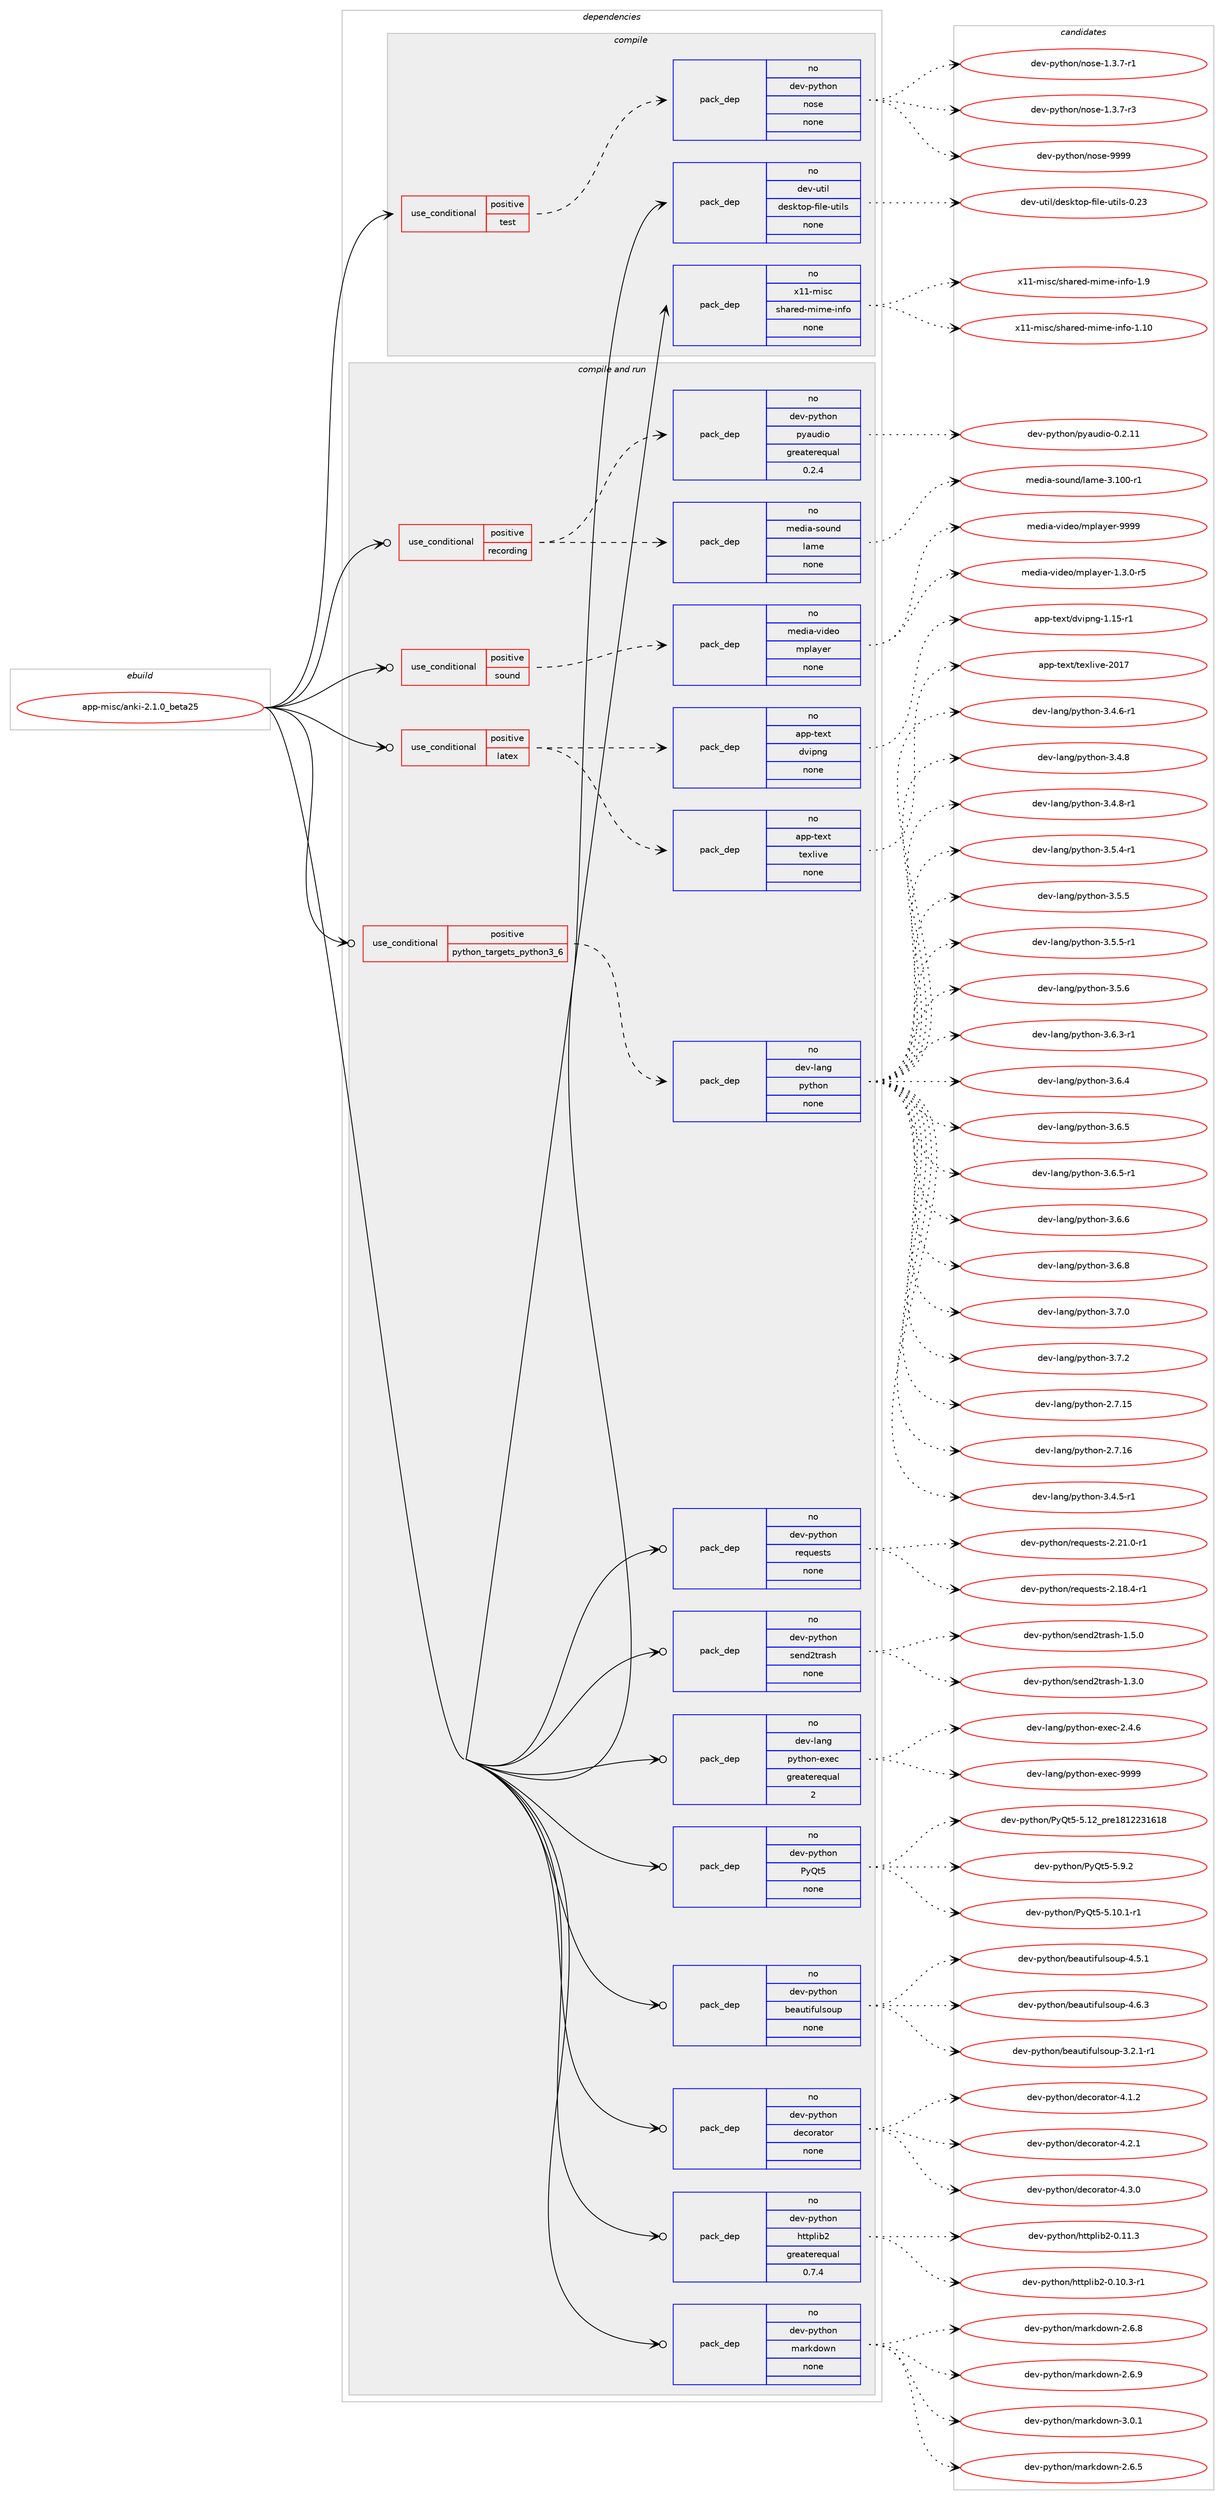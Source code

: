 digraph prolog {

# *************
# Graph options
# *************

newrank=true;
concentrate=true;
compound=true;
graph [rankdir=LR,fontname=Helvetica,fontsize=10,ranksep=1.5];#, ranksep=2.5, nodesep=0.2];
edge  [arrowhead=vee];
node  [fontname=Helvetica,fontsize=10];

# **********
# The ebuild
# **********

subgraph cluster_leftcol {
color=gray;
rank=same;
label=<<i>ebuild</i>>;
id [label="app-misc/anki-2.1.0_beta25", color=red, width=4, href="../app-misc/anki-2.1.0_beta25.svg"];
}

# ****************
# The dependencies
# ****************

subgraph cluster_midcol {
color=gray;
label=<<i>dependencies</i>>;
subgraph cluster_compile {
fillcolor="#eeeeee";
style=filled;
label=<<i>compile</i>>;
subgraph cond353098 {
dependency1297877 [label=<<TABLE BORDER="0" CELLBORDER="1" CELLSPACING="0" CELLPADDING="4"><TR><TD ROWSPAN="3" CELLPADDING="10">use_conditional</TD></TR><TR><TD>positive</TD></TR><TR><TD>test</TD></TR></TABLE>>, shape=none, color=red];
subgraph pack924592 {
dependency1297878 [label=<<TABLE BORDER="0" CELLBORDER="1" CELLSPACING="0" CELLPADDING="4" WIDTH="220"><TR><TD ROWSPAN="6" CELLPADDING="30">pack_dep</TD></TR><TR><TD WIDTH="110">no</TD></TR><TR><TD>dev-python</TD></TR><TR><TD>nose</TD></TR><TR><TD>none</TD></TR><TR><TD></TD></TR></TABLE>>, shape=none, color=blue];
}
dependency1297877:e -> dependency1297878:w [weight=20,style="dashed",arrowhead="vee"];
}
id:e -> dependency1297877:w [weight=20,style="solid",arrowhead="vee"];
subgraph pack924593 {
dependency1297879 [label=<<TABLE BORDER="0" CELLBORDER="1" CELLSPACING="0" CELLPADDING="4" WIDTH="220"><TR><TD ROWSPAN="6" CELLPADDING="30">pack_dep</TD></TR><TR><TD WIDTH="110">no</TD></TR><TR><TD>dev-util</TD></TR><TR><TD>desktop-file-utils</TD></TR><TR><TD>none</TD></TR><TR><TD></TD></TR></TABLE>>, shape=none, color=blue];
}
id:e -> dependency1297879:w [weight=20,style="solid",arrowhead="vee"];
subgraph pack924594 {
dependency1297880 [label=<<TABLE BORDER="0" CELLBORDER="1" CELLSPACING="0" CELLPADDING="4" WIDTH="220"><TR><TD ROWSPAN="6" CELLPADDING="30">pack_dep</TD></TR><TR><TD WIDTH="110">no</TD></TR><TR><TD>x11-misc</TD></TR><TR><TD>shared-mime-info</TD></TR><TR><TD>none</TD></TR><TR><TD></TD></TR></TABLE>>, shape=none, color=blue];
}
id:e -> dependency1297880:w [weight=20,style="solid",arrowhead="vee"];
}
subgraph cluster_compileandrun {
fillcolor="#eeeeee";
style=filled;
label=<<i>compile and run</i>>;
subgraph cond353099 {
dependency1297881 [label=<<TABLE BORDER="0" CELLBORDER="1" CELLSPACING="0" CELLPADDING="4"><TR><TD ROWSPAN="3" CELLPADDING="10">use_conditional</TD></TR><TR><TD>positive</TD></TR><TR><TD>latex</TD></TR></TABLE>>, shape=none, color=red];
subgraph pack924595 {
dependency1297882 [label=<<TABLE BORDER="0" CELLBORDER="1" CELLSPACING="0" CELLPADDING="4" WIDTH="220"><TR><TD ROWSPAN="6" CELLPADDING="30">pack_dep</TD></TR><TR><TD WIDTH="110">no</TD></TR><TR><TD>app-text</TD></TR><TR><TD>texlive</TD></TR><TR><TD>none</TD></TR><TR><TD></TD></TR></TABLE>>, shape=none, color=blue];
}
dependency1297881:e -> dependency1297882:w [weight=20,style="dashed",arrowhead="vee"];
subgraph pack924596 {
dependency1297883 [label=<<TABLE BORDER="0" CELLBORDER="1" CELLSPACING="0" CELLPADDING="4" WIDTH="220"><TR><TD ROWSPAN="6" CELLPADDING="30">pack_dep</TD></TR><TR><TD WIDTH="110">no</TD></TR><TR><TD>app-text</TD></TR><TR><TD>dvipng</TD></TR><TR><TD>none</TD></TR><TR><TD></TD></TR></TABLE>>, shape=none, color=blue];
}
dependency1297881:e -> dependency1297883:w [weight=20,style="dashed",arrowhead="vee"];
}
id:e -> dependency1297881:w [weight=20,style="solid",arrowhead="odotvee"];
subgraph cond353100 {
dependency1297884 [label=<<TABLE BORDER="0" CELLBORDER="1" CELLSPACING="0" CELLPADDING="4"><TR><TD ROWSPAN="3" CELLPADDING="10">use_conditional</TD></TR><TR><TD>positive</TD></TR><TR><TD>python_targets_python3_6</TD></TR></TABLE>>, shape=none, color=red];
subgraph pack924597 {
dependency1297885 [label=<<TABLE BORDER="0" CELLBORDER="1" CELLSPACING="0" CELLPADDING="4" WIDTH="220"><TR><TD ROWSPAN="6" CELLPADDING="30">pack_dep</TD></TR><TR><TD WIDTH="110">no</TD></TR><TR><TD>dev-lang</TD></TR><TR><TD>python</TD></TR><TR><TD>none</TD></TR><TR><TD></TD></TR></TABLE>>, shape=none, color=blue];
}
dependency1297884:e -> dependency1297885:w [weight=20,style="dashed",arrowhead="vee"];
}
id:e -> dependency1297884:w [weight=20,style="solid",arrowhead="odotvee"];
subgraph cond353101 {
dependency1297886 [label=<<TABLE BORDER="0" CELLBORDER="1" CELLSPACING="0" CELLPADDING="4"><TR><TD ROWSPAN="3" CELLPADDING="10">use_conditional</TD></TR><TR><TD>positive</TD></TR><TR><TD>recording</TD></TR></TABLE>>, shape=none, color=red];
subgraph pack924598 {
dependency1297887 [label=<<TABLE BORDER="0" CELLBORDER="1" CELLSPACING="0" CELLPADDING="4" WIDTH="220"><TR><TD ROWSPAN="6" CELLPADDING="30">pack_dep</TD></TR><TR><TD WIDTH="110">no</TD></TR><TR><TD>media-sound</TD></TR><TR><TD>lame</TD></TR><TR><TD>none</TD></TR><TR><TD></TD></TR></TABLE>>, shape=none, color=blue];
}
dependency1297886:e -> dependency1297887:w [weight=20,style="dashed",arrowhead="vee"];
subgraph pack924599 {
dependency1297888 [label=<<TABLE BORDER="0" CELLBORDER="1" CELLSPACING="0" CELLPADDING="4" WIDTH="220"><TR><TD ROWSPAN="6" CELLPADDING="30">pack_dep</TD></TR><TR><TD WIDTH="110">no</TD></TR><TR><TD>dev-python</TD></TR><TR><TD>pyaudio</TD></TR><TR><TD>greaterequal</TD></TR><TR><TD>0.2.4</TD></TR></TABLE>>, shape=none, color=blue];
}
dependency1297886:e -> dependency1297888:w [weight=20,style="dashed",arrowhead="vee"];
}
id:e -> dependency1297886:w [weight=20,style="solid",arrowhead="odotvee"];
subgraph cond353102 {
dependency1297889 [label=<<TABLE BORDER="0" CELLBORDER="1" CELLSPACING="0" CELLPADDING="4"><TR><TD ROWSPAN="3" CELLPADDING="10">use_conditional</TD></TR><TR><TD>positive</TD></TR><TR><TD>sound</TD></TR></TABLE>>, shape=none, color=red];
subgraph pack924600 {
dependency1297890 [label=<<TABLE BORDER="0" CELLBORDER="1" CELLSPACING="0" CELLPADDING="4" WIDTH="220"><TR><TD ROWSPAN="6" CELLPADDING="30">pack_dep</TD></TR><TR><TD WIDTH="110">no</TD></TR><TR><TD>media-video</TD></TR><TR><TD>mplayer</TD></TR><TR><TD>none</TD></TR><TR><TD></TD></TR></TABLE>>, shape=none, color=blue];
}
dependency1297889:e -> dependency1297890:w [weight=20,style="dashed",arrowhead="vee"];
}
id:e -> dependency1297889:w [weight=20,style="solid",arrowhead="odotvee"];
subgraph pack924601 {
dependency1297891 [label=<<TABLE BORDER="0" CELLBORDER="1" CELLSPACING="0" CELLPADDING="4" WIDTH="220"><TR><TD ROWSPAN="6" CELLPADDING="30">pack_dep</TD></TR><TR><TD WIDTH="110">no</TD></TR><TR><TD>dev-lang</TD></TR><TR><TD>python-exec</TD></TR><TR><TD>greaterequal</TD></TR><TR><TD>2</TD></TR></TABLE>>, shape=none, color=blue];
}
id:e -> dependency1297891:w [weight=20,style="solid",arrowhead="odotvee"];
subgraph pack924602 {
dependency1297892 [label=<<TABLE BORDER="0" CELLBORDER="1" CELLSPACING="0" CELLPADDING="4" WIDTH="220"><TR><TD ROWSPAN="6" CELLPADDING="30">pack_dep</TD></TR><TR><TD WIDTH="110">no</TD></TR><TR><TD>dev-python</TD></TR><TR><TD>PyQt5</TD></TR><TR><TD>none</TD></TR><TR><TD></TD></TR></TABLE>>, shape=none, color=blue];
}
id:e -> dependency1297892:w [weight=20,style="solid",arrowhead="odotvee"];
subgraph pack924603 {
dependency1297893 [label=<<TABLE BORDER="0" CELLBORDER="1" CELLSPACING="0" CELLPADDING="4" WIDTH="220"><TR><TD ROWSPAN="6" CELLPADDING="30">pack_dep</TD></TR><TR><TD WIDTH="110">no</TD></TR><TR><TD>dev-python</TD></TR><TR><TD>beautifulsoup</TD></TR><TR><TD>none</TD></TR><TR><TD></TD></TR></TABLE>>, shape=none, color=blue];
}
id:e -> dependency1297893:w [weight=20,style="solid",arrowhead="odotvee"];
subgraph pack924604 {
dependency1297894 [label=<<TABLE BORDER="0" CELLBORDER="1" CELLSPACING="0" CELLPADDING="4" WIDTH="220"><TR><TD ROWSPAN="6" CELLPADDING="30">pack_dep</TD></TR><TR><TD WIDTH="110">no</TD></TR><TR><TD>dev-python</TD></TR><TR><TD>decorator</TD></TR><TR><TD>none</TD></TR><TR><TD></TD></TR></TABLE>>, shape=none, color=blue];
}
id:e -> dependency1297894:w [weight=20,style="solid",arrowhead="odotvee"];
subgraph pack924605 {
dependency1297895 [label=<<TABLE BORDER="0" CELLBORDER="1" CELLSPACING="0" CELLPADDING="4" WIDTH="220"><TR><TD ROWSPAN="6" CELLPADDING="30">pack_dep</TD></TR><TR><TD WIDTH="110">no</TD></TR><TR><TD>dev-python</TD></TR><TR><TD>httplib2</TD></TR><TR><TD>greaterequal</TD></TR><TR><TD>0.7.4</TD></TR></TABLE>>, shape=none, color=blue];
}
id:e -> dependency1297895:w [weight=20,style="solid",arrowhead="odotvee"];
subgraph pack924606 {
dependency1297896 [label=<<TABLE BORDER="0" CELLBORDER="1" CELLSPACING="0" CELLPADDING="4" WIDTH="220"><TR><TD ROWSPAN="6" CELLPADDING="30">pack_dep</TD></TR><TR><TD WIDTH="110">no</TD></TR><TR><TD>dev-python</TD></TR><TR><TD>markdown</TD></TR><TR><TD>none</TD></TR><TR><TD></TD></TR></TABLE>>, shape=none, color=blue];
}
id:e -> dependency1297896:w [weight=20,style="solid",arrowhead="odotvee"];
subgraph pack924607 {
dependency1297897 [label=<<TABLE BORDER="0" CELLBORDER="1" CELLSPACING="0" CELLPADDING="4" WIDTH="220"><TR><TD ROWSPAN="6" CELLPADDING="30">pack_dep</TD></TR><TR><TD WIDTH="110">no</TD></TR><TR><TD>dev-python</TD></TR><TR><TD>requests</TD></TR><TR><TD>none</TD></TR><TR><TD></TD></TR></TABLE>>, shape=none, color=blue];
}
id:e -> dependency1297897:w [weight=20,style="solid",arrowhead="odotvee"];
subgraph pack924608 {
dependency1297898 [label=<<TABLE BORDER="0" CELLBORDER="1" CELLSPACING="0" CELLPADDING="4" WIDTH="220"><TR><TD ROWSPAN="6" CELLPADDING="30">pack_dep</TD></TR><TR><TD WIDTH="110">no</TD></TR><TR><TD>dev-python</TD></TR><TR><TD>send2trash</TD></TR><TR><TD>none</TD></TR><TR><TD></TD></TR></TABLE>>, shape=none, color=blue];
}
id:e -> dependency1297898:w [weight=20,style="solid",arrowhead="odotvee"];
}
subgraph cluster_run {
fillcolor="#eeeeee";
style=filled;
label=<<i>run</i>>;
}
}

# **************
# The candidates
# **************

subgraph cluster_choices {
rank=same;
color=gray;
label=<<i>candidates</i>>;

subgraph choice924592 {
color=black;
nodesep=1;
choice10010111845112121116104111110471101111151014549465146554511449 [label="dev-python/nose-1.3.7-r1", color=red, width=4,href="../dev-python/nose-1.3.7-r1.svg"];
choice10010111845112121116104111110471101111151014549465146554511451 [label="dev-python/nose-1.3.7-r3", color=red, width=4,href="../dev-python/nose-1.3.7-r3.svg"];
choice10010111845112121116104111110471101111151014557575757 [label="dev-python/nose-9999", color=red, width=4,href="../dev-python/nose-9999.svg"];
dependency1297878:e -> choice10010111845112121116104111110471101111151014549465146554511449:w [style=dotted,weight="100"];
dependency1297878:e -> choice10010111845112121116104111110471101111151014549465146554511451:w [style=dotted,weight="100"];
dependency1297878:e -> choice10010111845112121116104111110471101111151014557575757:w [style=dotted,weight="100"];
}
subgraph choice924593 {
color=black;
nodesep=1;
choice100101118451171161051084710010111510711611111245102105108101451171161051081154548465051 [label="dev-util/desktop-file-utils-0.23", color=red, width=4,href="../dev-util/desktop-file-utils-0.23.svg"];
dependency1297879:e -> choice100101118451171161051084710010111510711611111245102105108101451171161051081154548465051:w [style=dotted,weight="100"];
}
subgraph choice924594 {
color=black;
nodesep=1;
choice12049494510910511599471151049711410110045109105109101451051101021114549464948 [label="x11-misc/shared-mime-info-1.10", color=red, width=4,href="../x11-misc/shared-mime-info-1.10.svg"];
choice120494945109105115994711510497114101100451091051091014510511010211145494657 [label="x11-misc/shared-mime-info-1.9", color=red, width=4,href="../x11-misc/shared-mime-info-1.9.svg"];
dependency1297880:e -> choice12049494510910511599471151049711410110045109105109101451051101021114549464948:w [style=dotted,weight="100"];
dependency1297880:e -> choice120494945109105115994711510497114101100451091051091014510511010211145494657:w [style=dotted,weight="100"];
}
subgraph choice924595 {
color=black;
nodesep=1;
choice9711211245116101120116471161011201081051181014550484955 [label="app-text/texlive-2017", color=red, width=4,href="../app-text/texlive-2017.svg"];
dependency1297882:e -> choice9711211245116101120116471161011201081051181014550484955:w [style=dotted,weight="100"];
}
subgraph choice924596 {
color=black;
nodesep=1;
choice97112112451161011201164710011810511211010345494649534511449 [label="app-text/dvipng-1.15-r1", color=red, width=4,href="../app-text/dvipng-1.15-r1.svg"];
dependency1297883:e -> choice97112112451161011201164710011810511211010345494649534511449:w [style=dotted,weight="100"];
}
subgraph choice924597 {
color=black;
nodesep=1;
choice10010111845108971101034711212111610411111045504655464953 [label="dev-lang/python-2.7.15", color=red, width=4,href="../dev-lang/python-2.7.15.svg"];
choice10010111845108971101034711212111610411111045504655464954 [label="dev-lang/python-2.7.16", color=red, width=4,href="../dev-lang/python-2.7.16.svg"];
choice1001011184510897110103471121211161041111104551465246534511449 [label="dev-lang/python-3.4.5-r1", color=red, width=4,href="../dev-lang/python-3.4.5-r1.svg"];
choice1001011184510897110103471121211161041111104551465246544511449 [label="dev-lang/python-3.4.6-r1", color=red, width=4,href="../dev-lang/python-3.4.6-r1.svg"];
choice100101118451089711010347112121116104111110455146524656 [label="dev-lang/python-3.4.8", color=red, width=4,href="../dev-lang/python-3.4.8.svg"];
choice1001011184510897110103471121211161041111104551465246564511449 [label="dev-lang/python-3.4.8-r1", color=red, width=4,href="../dev-lang/python-3.4.8-r1.svg"];
choice1001011184510897110103471121211161041111104551465346524511449 [label="dev-lang/python-3.5.4-r1", color=red, width=4,href="../dev-lang/python-3.5.4-r1.svg"];
choice100101118451089711010347112121116104111110455146534653 [label="dev-lang/python-3.5.5", color=red, width=4,href="../dev-lang/python-3.5.5.svg"];
choice1001011184510897110103471121211161041111104551465346534511449 [label="dev-lang/python-3.5.5-r1", color=red, width=4,href="../dev-lang/python-3.5.5-r1.svg"];
choice100101118451089711010347112121116104111110455146534654 [label="dev-lang/python-3.5.6", color=red, width=4,href="../dev-lang/python-3.5.6.svg"];
choice1001011184510897110103471121211161041111104551465446514511449 [label="dev-lang/python-3.6.3-r1", color=red, width=4,href="../dev-lang/python-3.6.3-r1.svg"];
choice100101118451089711010347112121116104111110455146544652 [label="dev-lang/python-3.6.4", color=red, width=4,href="../dev-lang/python-3.6.4.svg"];
choice100101118451089711010347112121116104111110455146544653 [label="dev-lang/python-3.6.5", color=red, width=4,href="../dev-lang/python-3.6.5.svg"];
choice1001011184510897110103471121211161041111104551465446534511449 [label="dev-lang/python-3.6.5-r1", color=red, width=4,href="../dev-lang/python-3.6.5-r1.svg"];
choice100101118451089711010347112121116104111110455146544654 [label="dev-lang/python-3.6.6", color=red, width=4,href="../dev-lang/python-3.6.6.svg"];
choice100101118451089711010347112121116104111110455146544656 [label="dev-lang/python-3.6.8", color=red, width=4,href="../dev-lang/python-3.6.8.svg"];
choice100101118451089711010347112121116104111110455146554648 [label="dev-lang/python-3.7.0", color=red, width=4,href="../dev-lang/python-3.7.0.svg"];
choice100101118451089711010347112121116104111110455146554650 [label="dev-lang/python-3.7.2", color=red, width=4,href="../dev-lang/python-3.7.2.svg"];
dependency1297885:e -> choice10010111845108971101034711212111610411111045504655464953:w [style=dotted,weight="100"];
dependency1297885:e -> choice10010111845108971101034711212111610411111045504655464954:w [style=dotted,weight="100"];
dependency1297885:e -> choice1001011184510897110103471121211161041111104551465246534511449:w [style=dotted,weight="100"];
dependency1297885:e -> choice1001011184510897110103471121211161041111104551465246544511449:w [style=dotted,weight="100"];
dependency1297885:e -> choice100101118451089711010347112121116104111110455146524656:w [style=dotted,weight="100"];
dependency1297885:e -> choice1001011184510897110103471121211161041111104551465246564511449:w [style=dotted,weight="100"];
dependency1297885:e -> choice1001011184510897110103471121211161041111104551465346524511449:w [style=dotted,weight="100"];
dependency1297885:e -> choice100101118451089711010347112121116104111110455146534653:w [style=dotted,weight="100"];
dependency1297885:e -> choice1001011184510897110103471121211161041111104551465346534511449:w [style=dotted,weight="100"];
dependency1297885:e -> choice100101118451089711010347112121116104111110455146534654:w [style=dotted,weight="100"];
dependency1297885:e -> choice1001011184510897110103471121211161041111104551465446514511449:w [style=dotted,weight="100"];
dependency1297885:e -> choice100101118451089711010347112121116104111110455146544652:w [style=dotted,weight="100"];
dependency1297885:e -> choice100101118451089711010347112121116104111110455146544653:w [style=dotted,weight="100"];
dependency1297885:e -> choice1001011184510897110103471121211161041111104551465446534511449:w [style=dotted,weight="100"];
dependency1297885:e -> choice100101118451089711010347112121116104111110455146544654:w [style=dotted,weight="100"];
dependency1297885:e -> choice100101118451089711010347112121116104111110455146544656:w [style=dotted,weight="100"];
dependency1297885:e -> choice100101118451089711010347112121116104111110455146554648:w [style=dotted,weight="100"];
dependency1297885:e -> choice100101118451089711010347112121116104111110455146554650:w [style=dotted,weight="100"];
}
subgraph choice924598 {
color=black;
nodesep=1;
choice109101100105974511511111711010047108971091014551464948484511449 [label="media-sound/lame-3.100-r1", color=red, width=4,href="../media-sound/lame-3.100-r1.svg"];
dependency1297887:e -> choice109101100105974511511111711010047108971091014551464948484511449:w [style=dotted,weight="100"];
}
subgraph choice924599 {
color=black;
nodesep=1;
choice10010111845112121116104111110471121219711710010511145484650464949 [label="dev-python/pyaudio-0.2.11", color=red, width=4,href="../dev-python/pyaudio-0.2.11.svg"];
dependency1297888:e -> choice10010111845112121116104111110471121219711710010511145484650464949:w [style=dotted,weight="100"];
}
subgraph choice924600 {
color=black;
nodesep=1;
choice109101100105974511810510010111147109112108971211011144549465146484511453 [label="media-video/mplayer-1.3.0-r5", color=red, width=4,href="../media-video/mplayer-1.3.0-r5.svg"];
choice109101100105974511810510010111147109112108971211011144557575757 [label="media-video/mplayer-9999", color=red, width=4,href="../media-video/mplayer-9999.svg"];
dependency1297890:e -> choice109101100105974511810510010111147109112108971211011144549465146484511453:w [style=dotted,weight="100"];
dependency1297890:e -> choice109101100105974511810510010111147109112108971211011144557575757:w [style=dotted,weight="100"];
}
subgraph choice924601 {
color=black;
nodesep=1;
choice1001011184510897110103471121211161041111104510112010199455046524654 [label="dev-lang/python-exec-2.4.6", color=red, width=4,href="../dev-lang/python-exec-2.4.6.svg"];
choice10010111845108971101034711212111610411111045101120101994557575757 [label="dev-lang/python-exec-9999", color=red, width=4,href="../dev-lang/python-exec-9999.svg"];
dependency1297891:e -> choice1001011184510897110103471121211161041111104510112010199455046524654:w [style=dotted,weight="100"];
dependency1297891:e -> choice10010111845108971101034711212111610411111045101120101994557575757:w [style=dotted,weight="100"];
}
subgraph choice924602 {
color=black;
nodesep=1;
choice1001011184511212111610411111047801218111653455346494846494511449 [label="dev-python/PyQt5-5.10.1-r1", color=red, width=4,href="../dev-python/PyQt5-5.10.1-r1.svg"];
choice100101118451121211161041111104780121811165345534649509511211410149564950505149544956 [label="dev-python/PyQt5-5.12_pre1812231618", color=red, width=4,href="../dev-python/PyQt5-5.12_pre1812231618.svg"];
choice1001011184511212111610411111047801218111653455346574650 [label="dev-python/PyQt5-5.9.2", color=red, width=4,href="../dev-python/PyQt5-5.9.2.svg"];
dependency1297892:e -> choice1001011184511212111610411111047801218111653455346494846494511449:w [style=dotted,weight="100"];
dependency1297892:e -> choice100101118451121211161041111104780121811165345534649509511211410149564950505149544956:w [style=dotted,weight="100"];
dependency1297892:e -> choice1001011184511212111610411111047801218111653455346574650:w [style=dotted,weight="100"];
}
subgraph choice924603 {
color=black;
nodesep=1;
choice100101118451121211161041111104798101971171161051021171081151111171124551465046494511449 [label="dev-python/beautifulsoup-3.2.1-r1", color=red, width=4,href="../dev-python/beautifulsoup-3.2.1-r1.svg"];
choice10010111845112121116104111110479810197117116105102117108115111117112455246534649 [label="dev-python/beautifulsoup-4.5.1", color=red, width=4,href="../dev-python/beautifulsoup-4.5.1.svg"];
choice10010111845112121116104111110479810197117116105102117108115111117112455246544651 [label="dev-python/beautifulsoup-4.6.3", color=red, width=4,href="../dev-python/beautifulsoup-4.6.3.svg"];
dependency1297893:e -> choice100101118451121211161041111104798101971171161051021171081151111171124551465046494511449:w [style=dotted,weight="100"];
dependency1297893:e -> choice10010111845112121116104111110479810197117116105102117108115111117112455246534649:w [style=dotted,weight="100"];
dependency1297893:e -> choice10010111845112121116104111110479810197117116105102117108115111117112455246544651:w [style=dotted,weight="100"];
}
subgraph choice924604 {
color=black;
nodesep=1;
choice10010111845112121116104111110471001019911111497116111114455246494650 [label="dev-python/decorator-4.1.2", color=red, width=4,href="../dev-python/decorator-4.1.2.svg"];
choice10010111845112121116104111110471001019911111497116111114455246504649 [label="dev-python/decorator-4.2.1", color=red, width=4,href="../dev-python/decorator-4.2.1.svg"];
choice10010111845112121116104111110471001019911111497116111114455246514648 [label="dev-python/decorator-4.3.0", color=red, width=4,href="../dev-python/decorator-4.3.0.svg"];
dependency1297894:e -> choice10010111845112121116104111110471001019911111497116111114455246494650:w [style=dotted,weight="100"];
dependency1297894:e -> choice10010111845112121116104111110471001019911111497116111114455246504649:w [style=dotted,weight="100"];
dependency1297894:e -> choice10010111845112121116104111110471001019911111497116111114455246514648:w [style=dotted,weight="100"];
}
subgraph choice924605 {
color=black;
nodesep=1;
choice10010111845112121116104111110471041161161121081059850454846494846514511449 [label="dev-python/httplib2-0.10.3-r1", color=red, width=4,href="../dev-python/httplib2-0.10.3-r1.svg"];
choice1001011184511212111610411111047104116116112108105985045484649494651 [label="dev-python/httplib2-0.11.3", color=red, width=4,href="../dev-python/httplib2-0.11.3.svg"];
dependency1297895:e -> choice10010111845112121116104111110471041161161121081059850454846494846514511449:w [style=dotted,weight="100"];
dependency1297895:e -> choice1001011184511212111610411111047104116116112108105985045484649494651:w [style=dotted,weight="100"];
}
subgraph choice924606 {
color=black;
nodesep=1;
choice100101118451121211161041111104710997114107100111119110455046544653 [label="dev-python/markdown-2.6.5", color=red, width=4,href="../dev-python/markdown-2.6.5.svg"];
choice100101118451121211161041111104710997114107100111119110455046544656 [label="dev-python/markdown-2.6.8", color=red, width=4,href="../dev-python/markdown-2.6.8.svg"];
choice100101118451121211161041111104710997114107100111119110455046544657 [label="dev-python/markdown-2.6.9", color=red, width=4,href="../dev-python/markdown-2.6.9.svg"];
choice100101118451121211161041111104710997114107100111119110455146484649 [label="dev-python/markdown-3.0.1", color=red, width=4,href="../dev-python/markdown-3.0.1.svg"];
dependency1297896:e -> choice100101118451121211161041111104710997114107100111119110455046544653:w [style=dotted,weight="100"];
dependency1297896:e -> choice100101118451121211161041111104710997114107100111119110455046544656:w [style=dotted,weight="100"];
dependency1297896:e -> choice100101118451121211161041111104710997114107100111119110455046544657:w [style=dotted,weight="100"];
dependency1297896:e -> choice100101118451121211161041111104710997114107100111119110455146484649:w [style=dotted,weight="100"];
}
subgraph choice924607 {
color=black;
nodesep=1;
choice1001011184511212111610411111047114101113117101115116115455046495646524511449 [label="dev-python/requests-2.18.4-r1", color=red, width=4,href="../dev-python/requests-2.18.4-r1.svg"];
choice1001011184511212111610411111047114101113117101115116115455046504946484511449 [label="dev-python/requests-2.21.0-r1", color=red, width=4,href="../dev-python/requests-2.21.0-r1.svg"];
dependency1297897:e -> choice1001011184511212111610411111047114101113117101115116115455046495646524511449:w [style=dotted,weight="100"];
dependency1297897:e -> choice1001011184511212111610411111047114101113117101115116115455046504946484511449:w [style=dotted,weight="100"];
}
subgraph choice924608 {
color=black;
nodesep=1;
choice10010111845112121116104111110471151011101005011611497115104454946514648 [label="dev-python/send2trash-1.3.0", color=red, width=4,href="../dev-python/send2trash-1.3.0.svg"];
choice10010111845112121116104111110471151011101005011611497115104454946534648 [label="dev-python/send2trash-1.5.0", color=red, width=4,href="../dev-python/send2trash-1.5.0.svg"];
dependency1297898:e -> choice10010111845112121116104111110471151011101005011611497115104454946514648:w [style=dotted,weight="100"];
dependency1297898:e -> choice10010111845112121116104111110471151011101005011611497115104454946534648:w [style=dotted,weight="100"];
}
}

}
